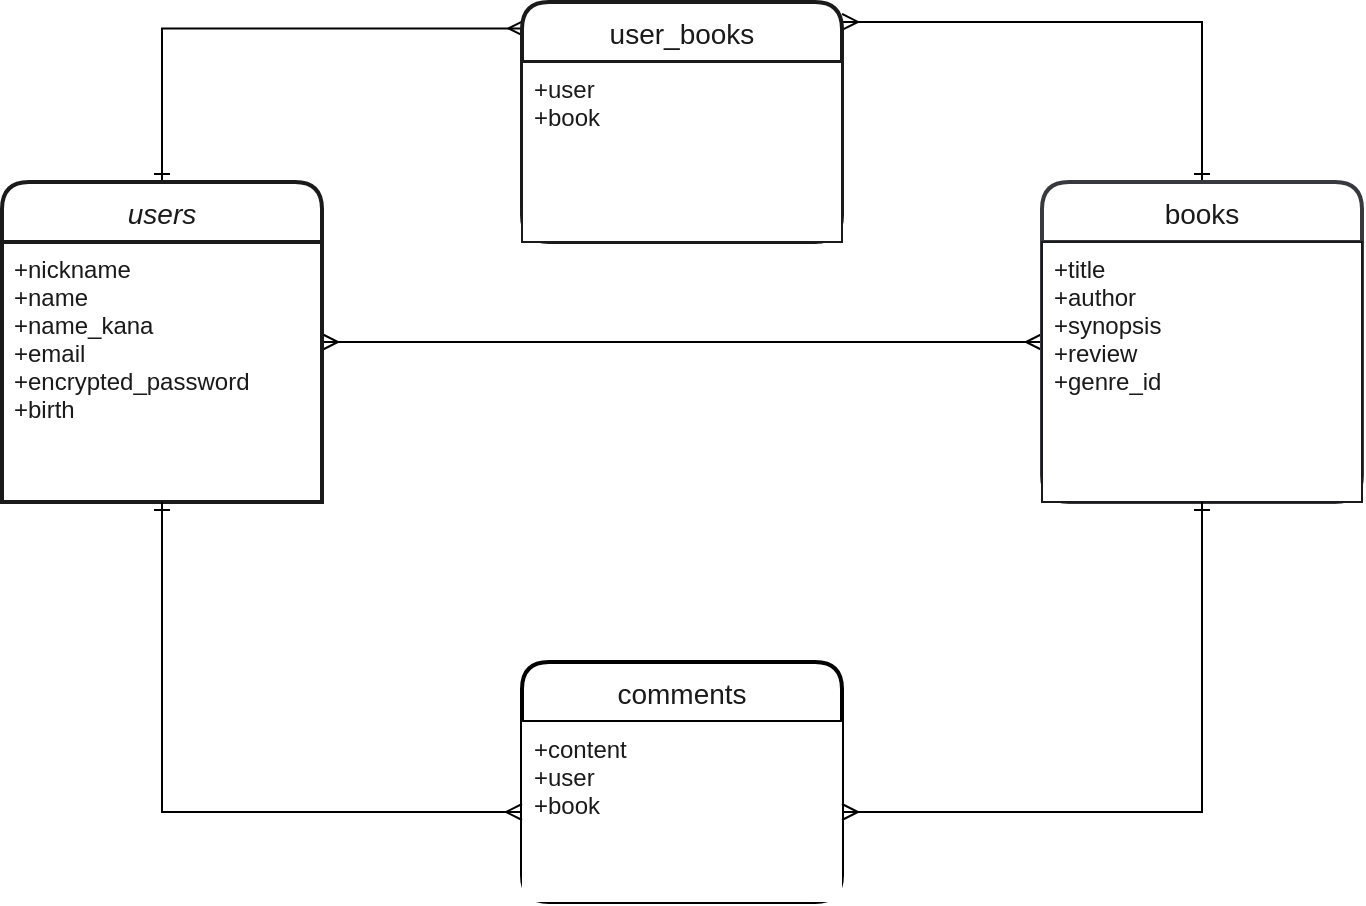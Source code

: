 <mxfile version="13.10.0" type="embed">
    <diagram id="hh3cvtCqsZEnFD1zDa0w" name="ページ1">
        <mxGraphModel dx="1016" dy="859" grid="1" gridSize="10" guides="1" tooltips="1" connect="1" arrows="1" fold="1" page="1" pageScale="1" pageWidth="827" pageHeight="1169" math="0" shadow="0">
            <root>
                <mxCell id="0"/>
                <mxCell id="1" parent="0"/>
                <mxCell id="12" style="edgeStyle=orthogonalEdgeStyle;rounded=0;orthogonalLoop=1;jettySize=auto;html=1;exitX=0.5;exitY=0;exitDx=0;exitDy=0;entryX=0.008;entryY=0.11;entryDx=0;entryDy=0;entryPerimeter=0;fontColor=#1A1A1A;strokeWidth=1;endArrow=ERmany;endFill=0;startArrow=ERone;startFill=0;" edge="1" parent="1" source="2" target="10">
                    <mxGeometry relative="1" as="geometry"/>
                </mxCell>
                <mxCell id="18" style="edgeStyle=orthogonalEdgeStyle;rounded=0;orthogonalLoop=1;jettySize=auto;html=1;exitX=1;exitY=0.5;exitDx=0;exitDy=0;entryX=0;entryY=0.5;entryDx=0;entryDy=0;startArrow=ERmany;startFill=0;endArrow=ERmany;endFill=0;strokeWidth=1;fontColor=#1A1A1A;" edge="1" parent="1" source="2" target="4">
                    <mxGeometry relative="1" as="geometry"/>
                </mxCell>
                <mxCell id="2" value="users" style="swimlane;childLayout=stackLayout;horizontal=1;startSize=30;horizontalStack=0;rounded=1;fontSize=14;fontStyle=2;strokeWidth=2;resizeParent=0;resizeLast=1;shadow=0;dashed=0;align=center;fontColor=#1A1A1A;fillColor=#FFFFFF;labelBorderColor=none;strokeColor=#1A1A1A;" vertex="1" parent="1">
                    <mxGeometry x="40" y="160" width="160" height="160" as="geometry"/>
                </mxCell>
                <mxCell id="3" value="+nickname&#10;+name&#10;+name_kana&#10;+email&#10;+encrypted_password&#10;+birth&#10;" style="align=left;spacingLeft=4;fontSize=12;verticalAlign=top;resizable=0;rotatable=0;part=1;fontColor=#1A1A1A;fillColor=#FFFFFF;strokeWidth=2;strokeColor=#1A1A1A;" vertex="1" parent="2">
                    <mxGeometry y="30" width="160" height="130" as="geometry"/>
                </mxCell>
                <mxCell id="16" style="edgeStyle=orthogonalEdgeStyle;rounded=0;orthogonalLoop=1;jettySize=auto;html=1;exitX=0.5;exitY=0;exitDx=0;exitDy=0;entryX=1;entryY=0.083;entryDx=0;entryDy=0;entryPerimeter=0;startArrow=ERone;startFill=0;endArrow=ERmany;endFill=0;strokeWidth=1;fontColor=#1A1A1A;" edge="1" parent="1" source="4" target="10">
                    <mxGeometry relative="1" as="geometry"/>
                </mxCell>
                <mxCell id="4" value="books" style="swimlane;childLayout=stackLayout;horizontal=1;startSize=30;horizontalStack=0;rounded=1;fontSize=14;fontStyle=0;strokeWidth=2;resizeParent=0;resizeLast=1;shadow=0;dashed=0;align=center;strokeColor=#36393d;fillColor=#FFFFFF;fontColor=#1A1A1A;" vertex="1" parent="1">
                    <mxGeometry x="560" y="160" width="160" height="160" as="geometry"/>
                </mxCell>
                <mxCell id="5" value="+title&#10;+author&#10;+synopsis&#10;+review&#10;+genre_id&#10;" style="align=left;spacingLeft=4;fontSize=12;verticalAlign=top;resizable=0;rotatable=0;part=1;fillColor=#FFFFFF;fontColor=#1A1A1A;strokeColor=#1A1A1A;" vertex="1" parent="4">
                    <mxGeometry y="30" width="160" height="130" as="geometry"/>
                </mxCell>
                <mxCell id="10" value="user_books" style="swimlane;childLayout=stackLayout;horizontal=1;startSize=30;horizontalStack=0;rounded=1;fontSize=14;fontStyle=0;strokeWidth=2;resizeParent=0;resizeLast=1;shadow=0;dashed=0;align=center;fontColor=#1A1A1A;fillColor=#FFFFFF;strokeColor=#1A1A1A;" vertex="1" parent="1">
                    <mxGeometry x="300" y="70" width="160" height="120" as="geometry"/>
                </mxCell>
                <mxCell id="11" value="+user&#10;+book&#10;" style="align=left;spacingLeft=4;fontSize=12;verticalAlign=top;resizable=0;rotatable=0;part=1;fillColor=#FFFFFF;fontColor=#1A1A1A;strokeColor=#1A1A1A;" vertex="1" parent="10">
                    <mxGeometry y="30" width="160" height="90" as="geometry"/>
                </mxCell>
                <mxCell id="23" value="comments" style="swimlane;childLayout=stackLayout;horizontal=1;startSize=30;horizontalStack=0;rounded=1;fontSize=14;fontStyle=0;strokeWidth=2;resizeParent=0;resizeLast=1;shadow=0;dashed=0;align=center;fillColor=#FFFFFF;fontColor=#1A1A1A;" vertex="1" parent="1">
                    <mxGeometry x="300" y="400" width="160" height="120" as="geometry"/>
                </mxCell>
                <mxCell id="24" value="+content&#10;+user&#10;+book" style="align=left;strokeColor=none;spacingLeft=4;fontSize=12;verticalAlign=top;resizable=0;rotatable=0;part=1;fontColor=#1A1A1A;fillColor=#FFFFFF;" vertex="1" parent="23">
                    <mxGeometry y="30" width="160" height="90" as="geometry"/>
                </mxCell>
                <mxCell id="25" style="edgeStyle=orthogonalEdgeStyle;rounded=0;orthogonalLoop=1;jettySize=auto;html=1;exitX=0.5;exitY=1;exitDx=0;exitDy=0;entryX=0;entryY=0.5;entryDx=0;entryDy=0;startArrow=ERone;startFill=0;endArrow=ERmany;endFill=0;strokeWidth=1;fontColor=#1A1A1A;" edge="1" parent="1" source="3" target="24">
                    <mxGeometry relative="1" as="geometry"/>
                </mxCell>
                <mxCell id="26" style="edgeStyle=orthogonalEdgeStyle;rounded=0;orthogonalLoop=1;jettySize=auto;html=1;exitX=1;exitY=0.5;exitDx=0;exitDy=0;entryX=0.5;entryY=1;entryDx=0;entryDy=0;startArrow=ERmany;startFill=0;endArrow=ERone;endFill=0;strokeWidth=1;fontColor=#1A1A1A;" edge="1" parent="1" source="24" target="4">
                    <mxGeometry relative="1" as="geometry"/>
                </mxCell>
            </root>
        </mxGraphModel>
    </diagram>
</mxfile>